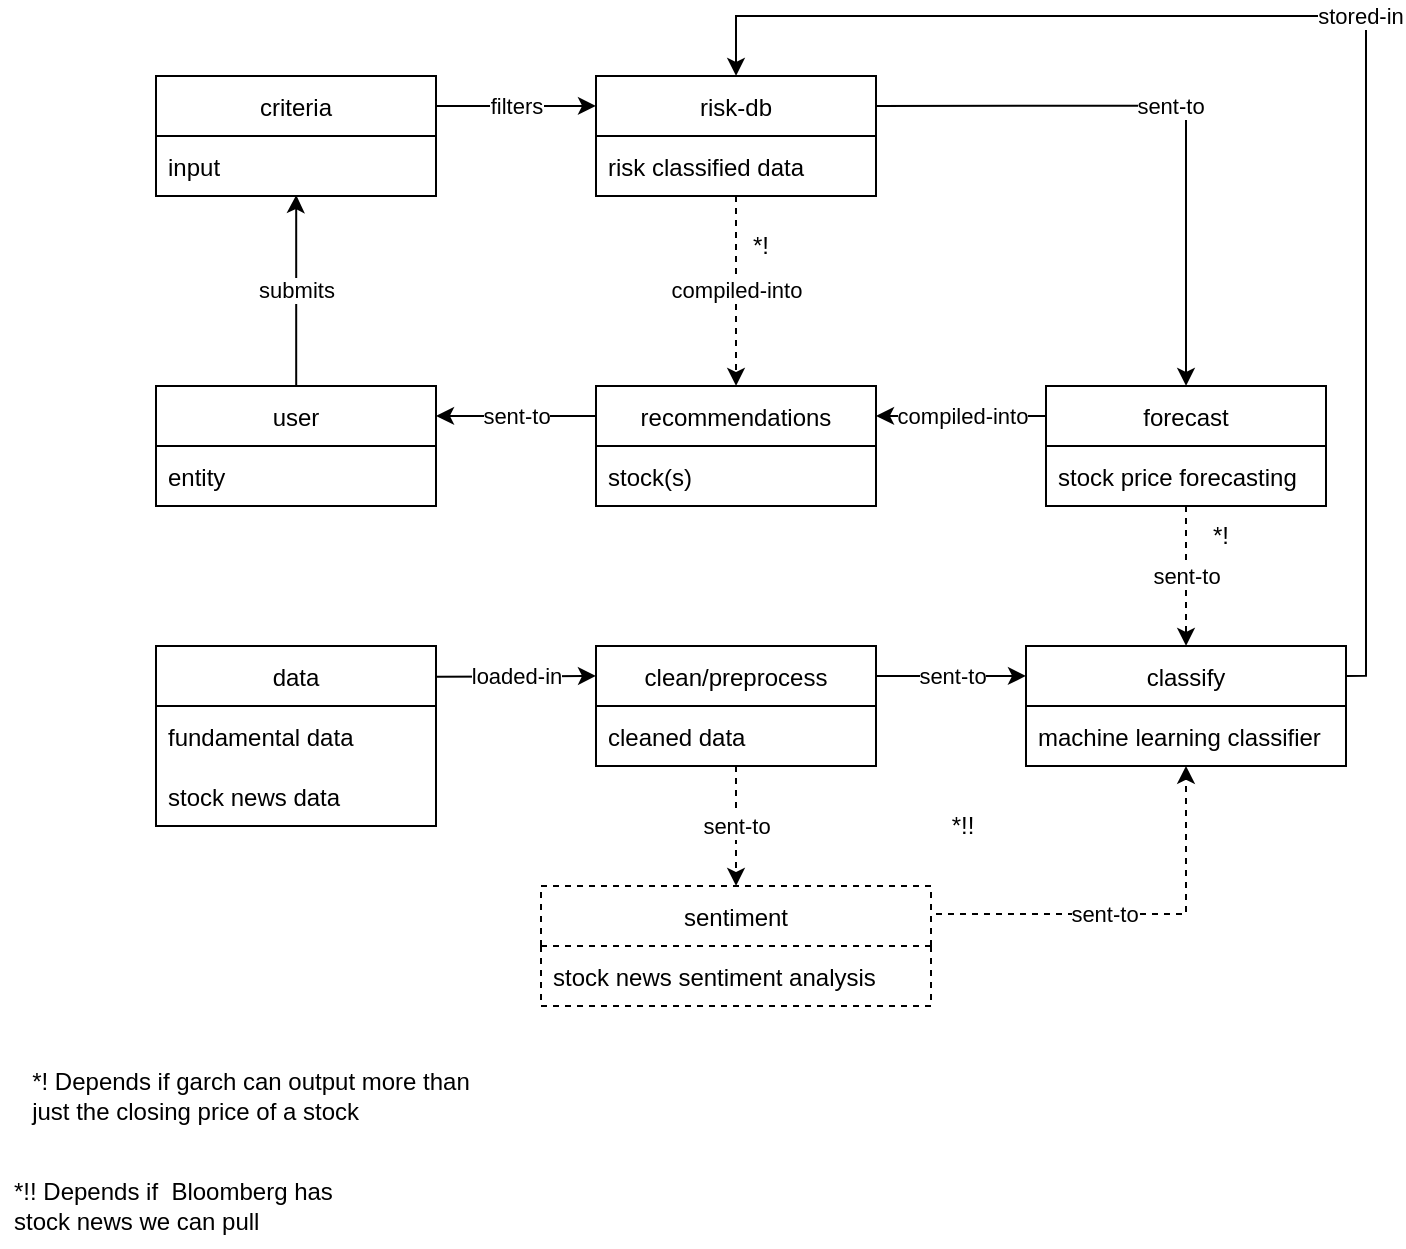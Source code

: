 <mxfile version="20.3.6" type="github"><diagram id="35OB1LFHxQIc8lf7PyzP" name="Page-1"><mxGraphModel dx="1600" dy="965" grid="1" gridSize="10" guides="1" tooltips="1" connect="1" arrows="1" fold="1" page="1" pageScale="1" pageWidth="850" pageHeight="1100" math="0" shadow="0"><root><mxCell id="0"/><mxCell id="1" parent="0"/><mxCell id="81OOeI1qQbPiMJg4isTH-43" value="stored-in" style="edgeStyle=orthogonalEdgeStyle;rounded=0;orthogonalLoop=1;jettySize=auto;html=1;entryX=0.5;entryY=0;entryDx=0;entryDy=0;endArrow=classic;endFill=1;exitX=1;exitY=0.25;exitDx=0;exitDy=0;" edge="1" parent="1" source="81OOeI1qQbPiMJg4isTH-1" target="81OOeI1qQbPiMJg4isTH-7"><mxGeometry relative="1" as="geometry"><Array as="points"><mxPoint x="728" y="609.94"/><mxPoint x="728" y="279.94"/><mxPoint x="413" y="279.94"/></Array></mxGeometry></mxCell><mxCell id="81OOeI1qQbPiMJg4isTH-1" value="classify" style="swimlane;fontStyle=0;childLayout=stackLayout;horizontal=1;startSize=30;horizontalStack=0;resizeParent=1;resizeParentMax=0;resizeLast=0;collapsible=1;marginBottom=0;" vertex="1" parent="1"><mxGeometry x="558" y="594.94" width="160" height="60" as="geometry"/></mxCell><mxCell id="81OOeI1qQbPiMJg4isTH-4" value="machine learning classifier" style="text;strokeColor=none;fillColor=none;align=left;verticalAlign=middle;spacingLeft=4;spacingRight=4;overflow=hidden;points=[[0,0.5],[1,0.5]];portConstraint=eastwest;rotatable=0;" vertex="1" parent="81OOeI1qQbPiMJg4isTH-1"><mxGeometry y="30" width="160" height="30" as="geometry"/></mxCell><mxCell id="81OOeI1qQbPiMJg4isTH-41" value="submits" style="edgeStyle=orthogonalEdgeStyle;rounded=0;orthogonalLoop=1;jettySize=auto;html=1;entryX=0.501;entryY=0.987;entryDx=0;entryDy=0;endArrow=classic;endFill=1;entryPerimeter=0;" edge="1" parent="1" source="81OOeI1qQbPiMJg4isTH-5" target="81OOeI1qQbPiMJg4isTH-10"><mxGeometry relative="1" as="geometry"><Array as="points"><mxPoint x="193" y="370.94"/></Array></mxGeometry></mxCell><mxCell id="81OOeI1qQbPiMJg4isTH-5" value="user" style="swimlane;fontStyle=0;childLayout=stackLayout;horizontal=1;startSize=30;horizontalStack=0;resizeParent=1;resizeParentMax=0;resizeLast=0;collapsible=1;marginBottom=0;" vertex="1" parent="1"><mxGeometry x="123" y="464.94" width="140" height="60" as="geometry"/></mxCell><mxCell id="81OOeI1qQbPiMJg4isTH-6" value="entity" style="text;strokeColor=none;fillColor=none;align=left;verticalAlign=middle;spacingLeft=4;spacingRight=4;overflow=hidden;points=[[0,0.5],[1,0.5]];portConstraint=eastwest;rotatable=0;" vertex="1" parent="81OOeI1qQbPiMJg4isTH-5"><mxGeometry y="30" width="140" height="30" as="geometry"/></mxCell><mxCell id="81OOeI1qQbPiMJg4isTH-42" value="sent-to" style="edgeStyle=orthogonalEdgeStyle;rounded=0;orthogonalLoop=1;jettySize=auto;html=1;entryX=0.5;entryY=0;entryDx=0;entryDy=0;endArrow=classic;endFill=1;exitX=1;exitY=0.25;exitDx=0;exitDy=0;" edge="1" parent="1" source="81OOeI1qQbPiMJg4isTH-7" target="81OOeI1qQbPiMJg4isTH-11"><mxGeometry relative="1" as="geometry"/></mxCell><mxCell id="81OOeI1qQbPiMJg4isTH-52" value="compiled-into" style="edgeStyle=orthogonalEdgeStyle;rounded=0;orthogonalLoop=1;jettySize=auto;html=1;entryX=0.5;entryY=0;entryDx=0;entryDy=0;dashed=1;endArrow=classic;endFill=1;" edge="1" parent="1" source="81OOeI1qQbPiMJg4isTH-7" target="81OOeI1qQbPiMJg4isTH-30"><mxGeometry relative="1" as="geometry"/></mxCell><mxCell id="81OOeI1qQbPiMJg4isTH-7" value="risk-db" style="swimlane;fontStyle=0;childLayout=stackLayout;horizontal=1;startSize=30;horizontalStack=0;resizeParent=1;resizeParentMax=0;resizeLast=0;collapsible=1;marginBottom=0;" vertex="1" parent="1"><mxGeometry x="343" y="309.94" width="140" height="60" as="geometry"/></mxCell><mxCell id="81OOeI1qQbPiMJg4isTH-8" value="risk classified data" style="text;strokeColor=none;fillColor=none;align=left;verticalAlign=middle;spacingLeft=4;spacingRight=4;overflow=hidden;points=[[0,0.5],[1,0.5]];portConstraint=eastwest;rotatable=0;" vertex="1" parent="81OOeI1qQbPiMJg4isTH-7"><mxGeometry y="30" width="140" height="30" as="geometry"/></mxCell><mxCell id="81OOeI1qQbPiMJg4isTH-33" value="filters" style="edgeStyle=orthogonalEdgeStyle;rounded=0;orthogonalLoop=1;jettySize=auto;html=1;entryX=0;entryY=0.25;entryDx=0;entryDy=0;endArrow=classic;endFill=1;exitX=1;exitY=0.25;exitDx=0;exitDy=0;" edge="1" parent="1" source="81OOeI1qQbPiMJg4isTH-9" target="81OOeI1qQbPiMJg4isTH-7"><mxGeometry relative="1" as="geometry"/></mxCell><mxCell id="81OOeI1qQbPiMJg4isTH-9" value="criteria" style="swimlane;fontStyle=0;childLayout=stackLayout;horizontal=1;startSize=30;horizontalStack=0;resizeParent=1;resizeParentMax=0;resizeLast=0;collapsible=1;marginBottom=0;" vertex="1" parent="1"><mxGeometry x="123" y="309.94" width="140" height="60" as="geometry"/></mxCell><mxCell id="81OOeI1qQbPiMJg4isTH-10" value="input" style="text;strokeColor=none;fillColor=none;align=left;verticalAlign=middle;spacingLeft=4;spacingRight=4;overflow=hidden;points=[[0,0.5],[1,0.5]];portConstraint=eastwest;rotatable=0;" vertex="1" parent="81OOeI1qQbPiMJg4isTH-9"><mxGeometry y="30" width="140" height="30" as="geometry"/></mxCell><mxCell id="81OOeI1qQbPiMJg4isTH-37" value="compiled-into" style="edgeStyle=orthogonalEdgeStyle;rounded=0;orthogonalLoop=1;jettySize=auto;html=1;entryX=1;entryY=0.25;entryDx=0;entryDy=0;endArrow=classic;endFill=1;exitX=0;exitY=0.25;exitDx=0;exitDy=0;" edge="1" parent="1" source="81OOeI1qQbPiMJg4isTH-11" target="81OOeI1qQbPiMJg4isTH-30"><mxGeometry relative="1" as="geometry"><mxPoint x="613" y="484.94" as="sourcePoint"/></mxGeometry></mxCell><mxCell id="81OOeI1qQbPiMJg4isTH-49" value="sent-to" style="edgeStyle=orthogonalEdgeStyle;rounded=0;orthogonalLoop=1;jettySize=auto;html=1;entryX=0.5;entryY=0;entryDx=0;entryDy=0;endArrow=classic;endFill=1;dashed=1;" edge="1" parent="1" source="81OOeI1qQbPiMJg4isTH-11" target="81OOeI1qQbPiMJg4isTH-1"><mxGeometry relative="1" as="geometry"/></mxCell><mxCell id="81OOeI1qQbPiMJg4isTH-11" value="forecast" style="swimlane;fontStyle=0;childLayout=stackLayout;horizontal=1;startSize=30;horizontalStack=0;resizeParent=1;resizeParentMax=0;resizeLast=0;collapsible=1;marginBottom=0;" vertex="1" parent="1"><mxGeometry x="568" y="464.94" width="140" height="60" as="geometry"/></mxCell><mxCell id="81OOeI1qQbPiMJg4isTH-12" value="stock price forecasting" style="text;strokeColor=none;fillColor=none;align=left;verticalAlign=middle;spacingLeft=4;spacingRight=4;overflow=hidden;points=[[0,0.5],[1,0.5]];portConstraint=eastwest;rotatable=0;" vertex="1" parent="81OOeI1qQbPiMJg4isTH-11"><mxGeometry y="30" width="140" height="30" as="geometry"/></mxCell><mxCell id="81OOeI1qQbPiMJg4isTH-46" value="sent-to" style="edgeStyle=orthogonalEdgeStyle;rounded=0;orthogonalLoop=1;jettySize=auto;html=1;entryX=0;entryY=0.25;entryDx=0;entryDy=0;endArrow=classic;endFill=1;exitX=1;exitY=0.25;exitDx=0;exitDy=0;" edge="1" parent="1" source="81OOeI1qQbPiMJg4isTH-15" target="81OOeI1qQbPiMJg4isTH-1"><mxGeometry relative="1" as="geometry"/></mxCell><mxCell id="81OOeI1qQbPiMJg4isTH-50" value="sent-to" style="edgeStyle=orthogonalEdgeStyle;rounded=0;orthogonalLoop=1;jettySize=auto;html=1;entryX=0.5;entryY=0;entryDx=0;entryDy=0;dashed=1;endArrow=classic;endFill=1;" edge="1" parent="1" source="81OOeI1qQbPiMJg4isTH-15" target="81OOeI1qQbPiMJg4isTH-35"><mxGeometry relative="1" as="geometry"/></mxCell><mxCell id="81OOeI1qQbPiMJg4isTH-15" value="clean/preprocess" style="swimlane;fontStyle=0;childLayout=stackLayout;horizontal=1;startSize=30;horizontalStack=0;resizeParent=1;resizeParentMax=0;resizeLast=0;collapsible=1;marginBottom=0;" vertex="1" parent="1"><mxGeometry x="343" y="594.94" width="140" height="60" as="geometry"/></mxCell><mxCell id="81OOeI1qQbPiMJg4isTH-16" value="cleaned data" style="text;strokeColor=none;fillColor=none;align=left;verticalAlign=middle;spacingLeft=4;spacingRight=4;overflow=hidden;points=[[0,0.5],[1,0.5]];portConstraint=eastwest;rotatable=0;" vertex="1" parent="81OOeI1qQbPiMJg4isTH-15"><mxGeometry y="30" width="140" height="30" as="geometry"/></mxCell><mxCell id="81OOeI1qQbPiMJg4isTH-45" value="loaded-in" style="edgeStyle=orthogonalEdgeStyle;rounded=0;orthogonalLoop=1;jettySize=auto;html=1;entryX=0;entryY=0.25;entryDx=0;entryDy=0;endArrow=classic;endFill=1;exitX=1.001;exitY=0.171;exitDx=0;exitDy=0;exitPerimeter=0;" edge="1" parent="1" source="81OOeI1qQbPiMJg4isTH-17" target="81OOeI1qQbPiMJg4isTH-15"><mxGeometry relative="1" as="geometry"/></mxCell><mxCell id="81OOeI1qQbPiMJg4isTH-17" value="data" style="swimlane;fontStyle=0;childLayout=stackLayout;horizontal=1;startSize=30;horizontalStack=0;resizeParent=1;resizeParentMax=0;resizeLast=0;collapsible=1;marginBottom=0;" vertex="1" parent="1"><mxGeometry x="123" y="594.94" width="140" height="90" as="geometry"/></mxCell><mxCell id="81OOeI1qQbPiMJg4isTH-63" value="fundamental data" style="text;strokeColor=none;fillColor=none;align=left;verticalAlign=middle;spacingLeft=4;spacingRight=4;overflow=hidden;points=[[0,0.5],[1,0.5]];portConstraint=eastwest;rotatable=0;" vertex="1" parent="81OOeI1qQbPiMJg4isTH-17"><mxGeometry y="30" width="140" height="30" as="geometry"/></mxCell><mxCell id="81OOeI1qQbPiMJg4isTH-18" value="stock news data" style="text;strokeColor=none;fillColor=none;align=left;verticalAlign=middle;spacingLeft=4;spacingRight=4;overflow=hidden;points=[[0,0.5],[1,0.5]];portConstraint=eastwest;rotatable=0;" vertex="1" parent="81OOeI1qQbPiMJg4isTH-17"><mxGeometry y="60" width="140" height="30" as="geometry"/></mxCell><mxCell id="81OOeI1qQbPiMJg4isTH-32" value="sent-to" style="edgeStyle=orthogonalEdgeStyle;rounded=0;orthogonalLoop=1;jettySize=auto;html=1;entryX=1;entryY=0.25;entryDx=0;entryDy=0;endArrow=classic;endFill=1;exitX=0;exitY=0.25;exitDx=0;exitDy=0;" edge="1" parent="1" source="81OOeI1qQbPiMJg4isTH-30" target="81OOeI1qQbPiMJg4isTH-5"><mxGeometry relative="1" as="geometry"/></mxCell><mxCell id="81OOeI1qQbPiMJg4isTH-30" value="recommendations" style="swimlane;fontStyle=0;childLayout=stackLayout;horizontal=1;startSize=30;horizontalStack=0;resizeParent=1;resizeParentMax=0;resizeLast=0;collapsible=1;marginBottom=0;" vertex="1" parent="1"><mxGeometry x="343" y="464.94" width="140" height="60" as="geometry"/></mxCell><mxCell id="81OOeI1qQbPiMJg4isTH-31" value="stock(s)" style="text;strokeColor=none;fillColor=none;align=left;verticalAlign=middle;spacingLeft=4;spacingRight=4;overflow=hidden;points=[[0,0.5],[1,0.5]];portConstraint=eastwest;rotatable=0;" vertex="1" parent="81OOeI1qQbPiMJg4isTH-30"><mxGeometry y="30" width="140" height="30" as="geometry"/></mxCell><mxCell id="81OOeI1qQbPiMJg4isTH-51" value="sent-to" style="edgeStyle=orthogonalEdgeStyle;rounded=0;orthogonalLoop=1;jettySize=auto;html=1;entryX=0.5;entryY=1;entryDx=0;entryDy=0;dashed=1;endArrow=classic;endFill=1;" edge="1" parent="1" target="81OOeI1qQbPiMJg4isTH-1"><mxGeometry relative="1" as="geometry"><mxPoint x="483" y="728.983" as="sourcePoint"/><mxPoint x="694.4" y="658.97" as="targetPoint"/><Array as="points"><mxPoint x="638" y="728.94"/></Array></mxGeometry></mxCell><mxCell id="81OOeI1qQbPiMJg4isTH-35" value="sentiment" style="swimlane;fontStyle=0;childLayout=stackLayout;horizontal=1;startSize=30;horizontalStack=0;resizeParent=1;resizeParentMax=0;resizeLast=0;collapsible=1;marginBottom=0;dashed=1;" vertex="1" parent="1"><mxGeometry x="315.5" y="714.94" width="195" height="60" as="geometry"/></mxCell><mxCell id="81OOeI1qQbPiMJg4isTH-36" value="stock news sentiment analysis" style="text;strokeColor=none;fillColor=none;align=left;verticalAlign=middle;spacingLeft=4;spacingRight=4;overflow=hidden;points=[[0,0.5],[1,0.5]];portConstraint=eastwest;rotatable=0;" vertex="1" parent="81OOeI1qQbPiMJg4isTH-35"><mxGeometry y="30" width="195" height="30" as="geometry"/></mxCell><mxCell id="81OOeI1qQbPiMJg4isTH-54" value="&lt;div&gt;*! Depends if garch can output more than&lt;/div&gt;&lt;div align=&quot;left&quot;&gt;just the closing price of a stock&lt;br&gt;&lt;/div&gt;" style="text;html=1;align=center;verticalAlign=middle;resizable=0;points=[];autosize=1;strokeColor=none;fillColor=none;" vertex="1" parent="1"><mxGeometry x="45" y="800" width="250" height="40" as="geometry"/></mxCell><mxCell id="81OOeI1qQbPiMJg4isTH-55" value="*!" style="text;html=1;align=center;verticalAlign=middle;resizable=0;points=[];autosize=1;strokeColor=none;fillColor=none;" vertex="1" parent="1"><mxGeometry x="640" y="524.94" width="30" height="30" as="geometry"/></mxCell><mxCell id="81OOeI1qQbPiMJg4isTH-56" value="*!" style="text;html=1;align=center;verticalAlign=middle;resizable=0;points=[];autosize=1;strokeColor=none;fillColor=none;" vertex="1" parent="1"><mxGeometry x="410" y="380" width="30" height="30" as="geometry"/></mxCell><mxCell id="81OOeI1qQbPiMJg4isTH-57" value="*!!" style="text;html=1;align=center;verticalAlign=middle;resizable=0;points=[];autosize=1;strokeColor=none;fillColor=none;" vertex="1" parent="1"><mxGeometry x="510.5" y="670" width="30" height="30" as="geometry"/></mxCell><mxCell id="81OOeI1qQbPiMJg4isTH-58" value="&lt;div align=&quot;left&quot;&gt;*!! Depends if&amp;nbsp; Bloomberg has&lt;br&gt;&lt;/div&gt;&lt;div align=&quot;left&quot;&gt;stock news we can pull&lt;br&gt;&lt;/div&gt;" style="text;html=1;align=left;verticalAlign=middle;resizable=0;points=[];autosize=1;strokeColor=none;fillColor=none;" vertex="1" parent="1"><mxGeometry x="50" y="855" width="190" height="40" as="geometry"/></mxCell></root></mxGraphModel></diagram></mxfile>
